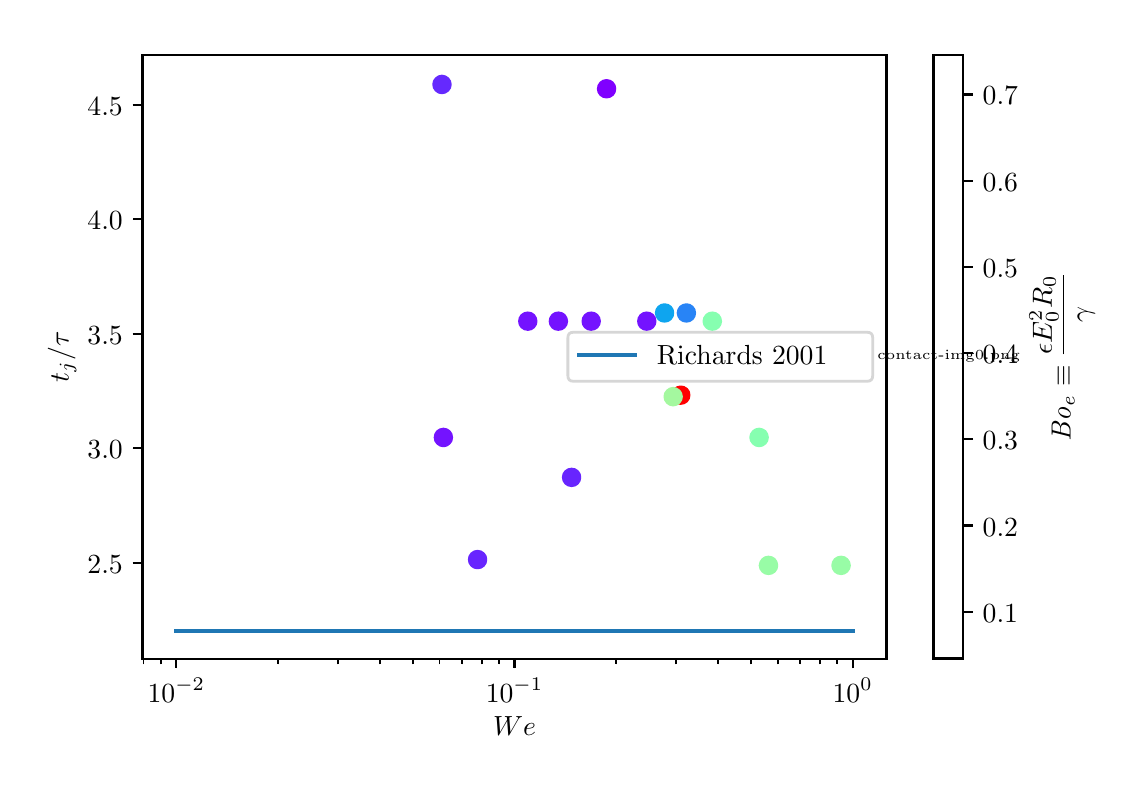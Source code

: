 \begingroup%
\makeatletter%
\begin{pgfpicture}%
\pgfpathrectangle{\pgfpointorigin}{\pgfqpoint{5.437in}{3.677in}}%
\pgfusepath{use as bounding box, clip}%
\begin{pgfscope}%
\pgfsetbuttcap%
\pgfsetmiterjoin%
\definecolor{currentfill}{rgb}{1.0,1.0,1.0}%
\pgfsetfillcolor{currentfill}%
\pgfsetlinewidth{0.0pt}%
\definecolor{currentstroke}{rgb}{1.0,1.0,1.0}%
\pgfsetstrokecolor{currentstroke}%
\pgfsetdash{}{0pt}%
\pgfpathmoveto{\pgfqpoint{0.0in}{0.0in}}%
\pgfpathlineto{\pgfqpoint{5.437in}{0.0in}}%
\pgfpathlineto{\pgfqpoint{5.437in}{3.677in}}%
\pgfpathlineto{\pgfqpoint{0.0in}{3.677in}}%
\pgfpathclose%
\pgfusepath{fill}%
\end{pgfscope}%
\begin{pgfscope}%
\pgfsetbuttcap%
\pgfsetmiterjoin%
\definecolor{currentfill}{rgb}{1.0,1.0,1.0}%
\pgfsetfillcolor{currentfill}%
\pgfsetlinewidth{0.0pt}%
\definecolor{currentstroke}{rgb}{0.0,0.0,0.0}%
\pgfsetstrokecolor{currentstroke}%
\pgfsetstrokeopacity{0.0}%
\pgfsetdash{}{0pt}%
\pgfpathmoveto{\pgfqpoint{0.574in}{0.522in}}%
\pgfpathlineto{\pgfqpoint{4.294in}{0.522in}}%
\pgfpathlineto{\pgfqpoint{4.294in}{3.542in}}%
\pgfpathlineto{\pgfqpoint{0.574in}{3.542in}}%
\pgfpathclose%
\pgfusepath{fill}%
\end{pgfscope}%
\begin{pgfscope}%
\pgfpathrectangle{\pgfqpoint{0.574in}{0.522in}}{\pgfqpoint{3.72in}{3.02in}} %
\pgfusepath{clip}%
\pgfsetbuttcap%
\pgfsetroundjoin%
\definecolor{currentfill}{rgb}{1.0,0.0,0.0}%
\pgfsetfillcolor{currentfill}%
\pgfsetlinewidth{1.004pt}%
\definecolor{currentstroke}{rgb}{1.0,0.0,0.0}%
\pgfsetstrokecolor{currentstroke}%
\pgfsetdash{}{0pt}%
\pgfpathmoveto{\pgfqpoint{3.265in}{1.798in}}%
\pgfpathcurveto{\pgfqpoint{3.276in}{1.798in}}{\pgfqpoint{3.287in}{1.802in}}{\pgfqpoint{3.295in}{1.81in}}%
\pgfpathcurveto{\pgfqpoint{3.303in}{1.818in}}{\pgfqpoint{3.307in}{1.829in}}{\pgfqpoint{3.307in}{1.84in}}%
\pgfpathcurveto{\pgfqpoint{3.307in}{1.851in}}{\pgfqpoint{3.303in}{1.861in}}{\pgfqpoint{3.295in}{1.869in}}%
\pgfpathcurveto{\pgfqpoint{3.287in}{1.877in}}{\pgfqpoint{3.276in}{1.881in}}{\pgfqpoint{3.265in}{1.881in}}%
\pgfpathcurveto{\pgfqpoint{3.254in}{1.881in}}{\pgfqpoint{3.244in}{1.877in}}{\pgfqpoint{3.236in}{1.869in}}%
\pgfpathcurveto{\pgfqpoint{3.228in}{1.861in}}{\pgfqpoint{3.224in}{1.851in}}{\pgfqpoint{3.224in}{1.84in}}%
\pgfpathcurveto{\pgfqpoint{3.224in}{1.829in}}{\pgfqpoint{3.228in}{1.818in}}{\pgfqpoint{3.236in}{1.81in}}%
\pgfpathcurveto{\pgfqpoint{3.244in}{1.802in}}{\pgfqpoint{3.254in}{1.798in}}{\pgfqpoint{3.265in}{1.798in}}%
\pgfpathclose%
\pgfusepath{stroke,fill}%
\end{pgfscope}%
\begin{pgfscope}%
\pgfpathrectangle{\pgfqpoint{0.574in}{0.522in}}{\pgfqpoint{3.72in}{3.02in}} %
\pgfusepath{clip}%
\pgfsetbuttcap%
\pgfsetroundjoin%
\definecolor{currentfill}{rgb}{0.155,0.516,0.963}%
\pgfsetfillcolor{currentfill}%
\pgfsetlinewidth{1.004pt}%
\definecolor{currentstroke}{rgb}{0.155,0.516,0.963}%
\pgfsetstrokecolor{currentstroke}%
\pgfsetdash{}{0pt}%
\pgfpathmoveto{\pgfqpoint{3.294in}{2.209in}}%
\pgfpathcurveto{\pgfqpoint{3.305in}{2.209in}}{\pgfqpoint{3.315in}{2.213in}}{\pgfqpoint{3.323in}{2.221in}}%
\pgfpathcurveto{\pgfqpoint{3.331in}{2.229in}}{\pgfqpoint{3.335in}{2.239in}}{\pgfqpoint{3.335in}{2.251in}}%
\pgfpathcurveto{\pgfqpoint{3.335in}{2.262in}}{\pgfqpoint{3.331in}{2.272in}}{\pgfqpoint{3.323in}{2.28in}}%
\pgfpathcurveto{\pgfqpoint{3.315in}{2.288in}}{\pgfqpoint{3.305in}{2.292in}}{\pgfqpoint{3.294in}{2.292in}}%
\pgfpathcurveto{\pgfqpoint{3.283in}{2.292in}}{\pgfqpoint{3.272in}{2.288in}}{\pgfqpoint{3.264in}{2.28in}}%
\pgfpathcurveto{\pgfqpoint{3.257in}{2.272in}}{\pgfqpoint{3.252in}{2.262in}}{\pgfqpoint{3.252in}{2.251in}}%
\pgfpathcurveto{\pgfqpoint{3.252in}{2.239in}}{\pgfqpoint{3.257in}{2.229in}}{\pgfqpoint{3.264in}{2.221in}}%
\pgfpathcurveto{\pgfqpoint{3.272in}{2.213in}}{\pgfqpoint{3.283in}{2.209in}}{\pgfqpoint{3.294in}{2.209in}}%
\pgfpathclose%
\pgfusepath{stroke,fill}%
\end{pgfscope}%
\begin{pgfscope}%
\pgfpathrectangle{\pgfqpoint{0.574in}{0.522in}}{\pgfqpoint{3.72in}{3.02in}} %
\pgfusepath{clip}%
\pgfsetbuttcap%
\pgfsetroundjoin%
\definecolor{currentfill}{rgb}{0.5,0.0,1.0}%
\pgfsetfillcolor{currentfill}%
\pgfsetlinewidth{1.004pt}%
\definecolor{currentstroke}{rgb}{0.5,0.0,1.0}%
\pgfsetstrokecolor{currentstroke}%
\pgfsetdash{}{0pt}%
\pgfpathmoveto{\pgfqpoint{2.894in}{3.33in}}%
\pgfpathcurveto{\pgfqpoint{2.905in}{3.33in}}{\pgfqpoint{2.916in}{3.334in}}{\pgfqpoint{2.924in}{3.342in}}%
\pgfpathcurveto{\pgfqpoint{2.932in}{3.35in}}{\pgfqpoint{2.936in}{3.36in}}{\pgfqpoint{2.936in}{3.371in}}%
\pgfpathcurveto{\pgfqpoint{2.936in}{3.383in}}{\pgfqpoint{2.932in}{3.393in}}{\pgfqpoint{2.924in}{3.401in}}%
\pgfpathcurveto{\pgfqpoint{2.916in}{3.409in}}{\pgfqpoint{2.905in}{3.413in}}{\pgfqpoint{2.894in}{3.413in}}%
\pgfpathcurveto{\pgfqpoint{2.883in}{3.413in}}{\pgfqpoint{2.873in}{3.409in}}{\pgfqpoint{2.865in}{3.401in}}%
\pgfpathcurveto{\pgfqpoint{2.857in}{3.393in}}{\pgfqpoint{2.853in}{3.383in}}{\pgfqpoint{2.853in}{3.371in}}%
\pgfpathcurveto{\pgfqpoint{2.853in}{3.36in}}{\pgfqpoint{2.857in}{3.35in}}{\pgfqpoint{2.865in}{3.342in}}%
\pgfpathcurveto{\pgfqpoint{2.873in}{3.334in}}{\pgfqpoint{2.883in}{3.33in}}{\pgfqpoint{2.894in}{3.33in}}%
\pgfpathclose%
\pgfusepath{stroke,fill}%
\end{pgfscope}%
\begin{pgfscope}%
\pgfpathrectangle{\pgfqpoint{0.574in}{0.522in}}{\pgfqpoint{3.72in}{3.02in}} %
\pgfusepath{clip}%
\pgfsetbuttcap%
\pgfsetroundjoin%
\definecolor{currentfill}{rgb}{0.398,0.159,0.997}%
\pgfsetfillcolor{currentfill}%
\pgfsetlinewidth{1.004pt}%
\definecolor{currentstroke}{rgb}{0.398,0.159,0.997}%
\pgfsetstrokecolor{currentstroke}%
\pgfsetdash{}{0pt}%
\pgfpathmoveto{\pgfqpoint{2.071in}{3.351in}}%
\pgfpathcurveto{\pgfqpoint{2.082in}{3.351in}}{\pgfqpoint{2.093in}{3.356in}}{\pgfqpoint{2.101in}{3.364in}}%
\pgfpathcurveto{\pgfqpoint{2.109in}{3.371in}}{\pgfqpoint{2.113in}{3.382in}}{\pgfqpoint{2.113in}{3.393in}}%
\pgfpathcurveto{\pgfqpoint{2.113in}{3.404in}}{\pgfqpoint{2.109in}{3.415in}}{\pgfqpoint{2.101in}{3.422in}}%
\pgfpathcurveto{\pgfqpoint{2.093in}{3.43in}}{\pgfqpoint{2.082in}{3.435in}}{\pgfqpoint{2.071in}{3.435in}}%
\pgfpathcurveto{\pgfqpoint{2.06in}{3.435in}}{\pgfqpoint{2.05in}{3.43in}}{\pgfqpoint{2.042in}{3.422in}}%
\pgfpathcurveto{\pgfqpoint{2.034in}{3.415in}}{\pgfqpoint{2.03in}{3.404in}}{\pgfqpoint{2.03in}{3.393in}}%
\pgfpathcurveto{\pgfqpoint{2.03in}{3.382in}}{\pgfqpoint{2.034in}{3.371in}}{\pgfqpoint{2.042in}{3.364in}}%
\pgfpathcurveto{\pgfqpoint{2.05in}{3.356in}}{\pgfqpoint{2.06in}{3.351in}}{\pgfqpoint{2.071in}{3.351in}}%
\pgfpathclose%
\pgfusepath{stroke,fill}%
\end{pgfscope}%
\begin{pgfscope}%
\pgfpathrectangle{\pgfqpoint{0.574in}{0.522in}}{\pgfqpoint{3.72in}{3.02in}} %
\pgfusepath{clip}%
\pgfsetbuttcap%
\pgfsetroundjoin%
\definecolor{currentfill}{rgb}{0.598,0.988,0.651}%
\pgfsetfillcolor{currentfill}%
\pgfsetlinewidth{1.004pt}%
\definecolor{currentstroke}{rgb}{0.598,0.988,0.651}%
\pgfsetstrokecolor{currentstroke}%
\pgfsetdash{}{0pt}%
\pgfpathmoveto{\pgfqpoint{4.067in}{0.947in}}%
\pgfpathcurveto{\pgfqpoint{4.078in}{0.947in}}{\pgfqpoint{4.089in}{0.951in}}{\pgfqpoint{4.096in}{0.959in}}%
\pgfpathcurveto{\pgfqpoint{4.104in}{0.967in}}{\pgfqpoint{4.109in}{0.977in}}{\pgfqpoint{4.109in}{0.988in}}%
\pgfpathcurveto{\pgfqpoint{4.109in}{0.999in}}{\pgfqpoint{4.104in}{1.01in}}{\pgfqpoint{4.096in}{1.018in}}%
\pgfpathcurveto{\pgfqpoint{4.089in}{1.026in}}{\pgfqpoint{4.078in}{1.03in}}{\pgfqpoint{4.067in}{1.03in}}%
\pgfpathcurveto{\pgfqpoint{4.056in}{1.03in}}{\pgfqpoint{4.045in}{1.026in}}{\pgfqpoint{4.037in}{1.018in}}%
\pgfpathcurveto{\pgfqpoint{4.03in}{1.01in}}{\pgfqpoint{4.025in}{0.999in}}{\pgfqpoint{4.025in}{0.988in}}%
\pgfpathcurveto{\pgfqpoint{4.025in}{0.977in}}{\pgfqpoint{4.03in}{0.967in}}{\pgfqpoint{4.037in}{0.959in}}%
\pgfpathcurveto{\pgfqpoint{4.045in}{0.951in}}{\pgfqpoint{4.056in}{0.947in}}{\pgfqpoint{4.067in}{0.947in}}%
\pgfpathclose%
\pgfusepath{stroke,fill}%
\end{pgfscope}%
\begin{pgfscope}%
\pgfpathrectangle{\pgfqpoint{0.574in}{0.522in}}{\pgfqpoint{3.72in}{3.02in}} %
\pgfusepath{clip}%
\pgfsetbuttcap%
\pgfsetroundjoin%
\definecolor{currentfill}{rgb}{0.598,0.988,0.651}%
\pgfsetfillcolor{currentfill}%
\pgfsetlinewidth{1.004pt}%
\definecolor{currentstroke}{rgb}{0.598,0.988,0.651}%
\pgfsetstrokecolor{currentstroke}%
\pgfsetdash{}{0pt}%
\pgfpathmoveto{\pgfqpoint{3.704in}{0.947in}}%
\pgfpathcurveto{\pgfqpoint{3.715in}{0.947in}}{\pgfqpoint{3.726in}{0.951in}}{\pgfqpoint{3.734in}{0.959in}}%
\pgfpathcurveto{\pgfqpoint{3.741in}{0.967in}}{\pgfqpoint{3.746in}{0.977in}}{\pgfqpoint{3.746in}{0.988in}}%
\pgfpathcurveto{\pgfqpoint{3.746in}{0.999in}}{\pgfqpoint{3.741in}{1.01in}}{\pgfqpoint{3.734in}{1.018in}}%
\pgfpathcurveto{\pgfqpoint{3.726in}{1.026in}}{\pgfqpoint{3.715in}{1.03in}}{\pgfqpoint{3.704in}{1.03in}}%
\pgfpathcurveto{\pgfqpoint{3.693in}{1.03in}}{\pgfqpoint{3.682in}{1.026in}}{\pgfqpoint{3.675in}{1.018in}}%
\pgfpathcurveto{\pgfqpoint{3.667in}{1.01in}}{\pgfqpoint{3.662in}{0.999in}}{\pgfqpoint{3.662in}{0.988in}}%
\pgfpathcurveto{\pgfqpoint{3.662in}{0.977in}}{\pgfqpoint{3.667in}{0.967in}}{\pgfqpoint{3.675in}{0.959in}}%
\pgfpathcurveto{\pgfqpoint{3.682in}{0.951in}}{\pgfqpoint{3.693in}{0.947in}}{\pgfqpoint{3.704in}{0.947in}}%
\pgfpathclose%
\pgfusepath{stroke,fill}%
\end{pgfscope}%
\begin{pgfscope}%
\pgfpathrectangle{\pgfqpoint{0.574in}{0.522in}}{\pgfqpoint{3.72in}{3.02in}} %
\pgfusepath{clip}%
\pgfsetbuttcap%
\pgfsetroundjoin%
\definecolor{currentfill}{rgb}{0.527,0.999,0.692}%
\pgfsetfillcolor{currentfill}%
\pgfsetlinewidth{1.004pt}%
\definecolor{currentstroke}{rgb}{0.527,0.999,0.692}%
\pgfsetstrokecolor{currentstroke}%
\pgfsetdash{}{0pt}%
\pgfpathmoveto{\pgfqpoint{3.657in}{1.586in}}%
\pgfpathcurveto{\pgfqpoint{3.668in}{1.586in}}{\pgfqpoint{3.679in}{1.591in}}{\pgfqpoint{3.687in}{1.599in}}%
\pgfpathcurveto{\pgfqpoint{3.694in}{1.606in}}{\pgfqpoint{3.699in}{1.617in}}{\pgfqpoint{3.699in}{1.628in}}%
\pgfpathcurveto{\pgfqpoint{3.699in}{1.639in}}{\pgfqpoint{3.694in}{1.65in}}{\pgfqpoint{3.687in}{1.658in}}%
\pgfpathcurveto{\pgfqpoint{3.679in}{1.665in}}{\pgfqpoint{3.668in}{1.67in}}{\pgfqpoint{3.657in}{1.67in}}%
\pgfpathcurveto{\pgfqpoint{3.646in}{1.67in}}{\pgfqpoint{3.635in}{1.665in}}{\pgfqpoint{3.628in}{1.658in}}%
\pgfpathcurveto{\pgfqpoint{3.62in}{1.65in}}{\pgfqpoint{3.615in}{1.639in}}{\pgfqpoint{3.615in}{1.628in}}%
\pgfpathcurveto{\pgfqpoint{3.615in}{1.617in}}{\pgfqpoint{3.62in}{1.606in}}{\pgfqpoint{3.628in}{1.599in}}%
\pgfpathcurveto{\pgfqpoint{3.635in}{1.591in}}{\pgfqpoint{3.646in}{1.586in}}{\pgfqpoint{3.657in}{1.586in}}%
\pgfpathclose%
\pgfusepath{stroke,fill}%
\end{pgfscope}%
\begin{pgfscope}%
\pgfpathrectangle{\pgfqpoint{0.574in}{0.522in}}{\pgfqpoint{3.72in}{3.02in}} %
\pgfusepath{clip}%
\pgfsetbuttcap%
\pgfsetroundjoin%
\definecolor{currentfill}{rgb}{0.527,0.999,0.692}%
\pgfsetfillcolor{currentfill}%
\pgfsetlinewidth{1.004pt}%
\definecolor{currentstroke}{rgb}{0.527,0.999,0.692}%
\pgfsetstrokecolor{currentstroke}%
\pgfsetdash{}{0pt}%
\pgfpathmoveto{\pgfqpoint{3.423in}{2.168in}}%
\pgfpathcurveto{\pgfqpoint{3.434in}{2.168in}}{\pgfqpoint{3.445in}{2.172in}}{\pgfqpoint{3.453in}{2.18in}}%
\pgfpathcurveto{\pgfqpoint{3.46in}{2.188in}}{\pgfqpoint{3.465in}{2.198in}}{\pgfqpoint{3.465in}{2.209in}}%
\pgfpathcurveto{\pgfqpoint{3.465in}{2.22in}}{\pgfqpoint{3.46in}{2.231in}}{\pgfqpoint{3.453in}{2.239in}}%
\pgfpathcurveto{\pgfqpoint{3.445in}{2.247in}}{\pgfqpoint{3.434in}{2.251in}}{\pgfqpoint{3.423in}{2.251in}}%
\pgfpathcurveto{\pgfqpoint{3.412in}{2.251in}}{\pgfqpoint{3.402in}{2.247in}}{\pgfqpoint{3.394in}{2.239in}}%
\pgfpathcurveto{\pgfqpoint{3.386in}{2.231in}}{\pgfqpoint{3.381in}{2.22in}}{\pgfqpoint{3.381in}{2.209in}}%
\pgfpathcurveto{\pgfqpoint{3.381in}{2.198in}}{\pgfqpoint{3.386in}{2.188in}}{\pgfqpoint{3.394in}{2.18in}}%
\pgfpathcurveto{\pgfqpoint{3.402in}{2.172in}}{\pgfqpoint{3.412in}{2.168in}}{\pgfqpoint{3.423in}{2.168in}}%
\pgfpathclose%
\pgfusepath{stroke,fill}%
\end{pgfscope}%
\begin{pgfscope}%
\pgfpathrectangle{\pgfqpoint{0.574in}{0.522in}}{\pgfqpoint{3.72in}{3.02in}} %
\pgfusepath{clip}%
\pgfsetbuttcap%
\pgfsetroundjoin%
\definecolor{currentfill}{rgb}{0.645,0.974,0.622}%
\pgfsetfillcolor{currentfill}%
\pgfsetlinewidth{1.004pt}%
\definecolor{currentstroke}{rgb}{0.645,0.974,0.622}%
\pgfsetstrokecolor{currentstroke}%
\pgfsetdash{}{0pt}%
\pgfpathmoveto{\pgfqpoint{3.227in}{1.79in}}%
\pgfpathcurveto{\pgfqpoint{3.238in}{1.79in}}{\pgfqpoint{3.249in}{1.795in}}{\pgfqpoint{3.257in}{1.803in}}%
\pgfpathcurveto{\pgfqpoint{3.264in}{1.81in}}{\pgfqpoint{3.269in}{1.821in}}{\pgfqpoint{3.269in}{1.832in}}%
\pgfpathcurveto{\pgfqpoint{3.269in}{1.843in}}{\pgfqpoint{3.264in}{1.854in}}{\pgfqpoint{3.257in}{1.861in}}%
\pgfpathcurveto{\pgfqpoint{3.249in}{1.869in}}{\pgfqpoint{3.238in}{1.874in}}{\pgfqpoint{3.227in}{1.874in}}%
\pgfpathcurveto{\pgfqpoint{3.216in}{1.874in}}{\pgfqpoint{3.206in}{1.869in}}{\pgfqpoint{3.198in}{1.861in}}%
\pgfpathcurveto{\pgfqpoint{3.19in}{1.854in}}{\pgfqpoint{3.186in}{1.843in}}{\pgfqpoint{3.186in}{1.832in}}%
\pgfpathcurveto{\pgfqpoint{3.186in}{1.821in}}{\pgfqpoint{3.19in}{1.81in}}{\pgfqpoint{3.198in}{1.803in}}%
\pgfpathcurveto{\pgfqpoint{3.206in}{1.795in}}{\pgfqpoint{3.216in}{1.79in}}{\pgfqpoint{3.227in}{1.79in}}%
\pgfpathclose%
\pgfusepath{stroke,fill}%
\end{pgfscope}%
\begin{pgfscope}%
\pgfpathrectangle{\pgfqpoint{0.574in}{0.522in}}{\pgfqpoint{3.72in}{3.02in}} %
\pgfusepath{clip}%
\pgfsetbuttcap%
\pgfsetroundjoin%
\definecolor{currentfill}{rgb}{0.053,0.646,0.939}%
\pgfsetfillcolor{currentfill}%
\pgfsetlinewidth{1.004pt}%
\definecolor{currentstroke}{rgb}{0.053,0.646,0.939}%
\pgfsetstrokecolor{currentstroke}%
\pgfsetdash{}{0pt}%
\pgfpathmoveto{\pgfqpoint{3.184in}{2.209in}}%
\pgfpathcurveto{\pgfqpoint{3.196in}{2.209in}}{\pgfqpoint{3.206in}{2.213in}}{\pgfqpoint{3.214in}{2.221in}}%
\pgfpathcurveto{\pgfqpoint{3.222in}{2.229in}}{\pgfqpoint{3.226in}{2.239in}}{\pgfqpoint{3.226in}{2.251in}}%
\pgfpathcurveto{\pgfqpoint{3.226in}{2.262in}}{\pgfqpoint{3.222in}{2.272in}}{\pgfqpoint{3.214in}{2.28in}}%
\pgfpathcurveto{\pgfqpoint{3.206in}{2.288in}}{\pgfqpoint{3.196in}{2.292in}}{\pgfqpoint{3.184in}{2.292in}}%
\pgfpathcurveto{\pgfqpoint{3.173in}{2.292in}}{\pgfqpoint{3.163in}{2.288in}}{\pgfqpoint{3.155in}{2.28in}}%
\pgfpathcurveto{\pgfqpoint{3.147in}{2.272in}}{\pgfqpoint{3.143in}{2.262in}}{\pgfqpoint{3.143in}{2.251in}}%
\pgfpathcurveto{\pgfqpoint{3.143in}{2.239in}}{\pgfqpoint{3.147in}{2.229in}}{\pgfqpoint{3.155in}{2.221in}}%
\pgfpathcurveto{\pgfqpoint{3.163in}{2.213in}}{\pgfqpoint{3.173in}{2.209in}}{\pgfqpoint{3.184in}{2.209in}}%
\pgfpathclose%
\pgfusepath{stroke,fill}%
\end{pgfscope}%
\begin{pgfscope}%
\pgfpathrectangle{\pgfqpoint{0.574in}{0.522in}}{\pgfqpoint{3.72in}{3.02in}} %
\pgfusepath{clip}%
\pgfsetbuttcap%
\pgfsetroundjoin%
\definecolor{currentfill}{rgb}{0.406,0.147,0.997}%
\pgfsetfillcolor{currentfill}%
\pgfsetlinewidth{1.004pt}%
\definecolor{currentstroke}{rgb}{0.406,0.147,0.997}%
\pgfsetstrokecolor{currentstroke}%
\pgfsetdash{}{0pt}%
\pgfpathmoveto{\pgfqpoint{2.72in}{1.387in}}%
\pgfpathcurveto{\pgfqpoint{2.731in}{1.387in}}{\pgfqpoint{2.741in}{1.391in}}{\pgfqpoint{2.749in}{1.399in}}%
\pgfpathcurveto{\pgfqpoint{2.757in}{1.407in}}{\pgfqpoint{2.761in}{1.418in}}{\pgfqpoint{2.761in}{1.429in}}%
\pgfpathcurveto{\pgfqpoint{2.761in}{1.44in}}{\pgfqpoint{2.757in}{1.45in}}{\pgfqpoint{2.749in}{1.458in}}%
\pgfpathcurveto{\pgfqpoint{2.741in}{1.466in}}{\pgfqpoint{2.731in}{1.47in}}{\pgfqpoint{2.72in}{1.47in}}%
\pgfpathcurveto{\pgfqpoint{2.709in}{1.47in}}{\pgfqpoint{2.698in}{1.466in}}{\pgfqpoint{2.69in}{1.458in}}%
\pgfpathcurveto{\pgfqpoint{2.682in}{1.45in}}{\pgfqpoint{2.678in}{1.44in}}{\pgfqpoint{2.678in}{1.429in}}%
\pgfpathcurveto{\pgfqpoint{2.678in}{1.418in}}{\pgfqpoint{2.682in}{1.407in}}{\pgfqpoint{2.69in}{1.399in}}%
\pgfpathcurveto{\pgfqpoint{2.698in}{1.391in}}{\pgfqpoint{2.709in}{1.387in}}{\pgfqpoint{2.72in}{1.387in}}%
\pgfpathclose%
\pgfusepath{stroke,fill}%
\end{pgfscope}%
\begin{pgfscope}%
\pgfpathrectangle{\pgfqpoint{0.574in}{0.522in}}{\pgfqpoint{3.72in}{3.02in}} %
\pgfusepath{clip}%
\pgfsetbuttcap%
\pgfsetroundjoin%
\definecolor{currentfill}{rgb}{0.406,0.147,0.997}%
\pgfsetfillcolor{currentfill}%
\pgfsetlinewidth{1.004pt}%
\definecolor{currentstroke}{rgb}{0.406,0.147,0.997}%
\pgfsetstrokecolor{currentstroke}%
\pgfsetdash{}{0pt}%
\pgfpathmoveto{\pgfqpoint{2.249in}{0.976in}}%
\pgfpathcurveto{\pgfqpoint{2.261in}{0.976in}}{\pgfqpoint{2.271in}{0.98in}}{\pgfqpoint{2.279in}{0.988in}}%
\pgfpathcurveto{\pgfqpoint{2.287in}{0.996in}}{\pgfqpoint{2.291in}{1.007in}}{\pgfqpoint{2.291in}{1.018in}}%
\pgfpathcurveto{\pgfqpoint{2.291in}{1.029in}}{\pgfqpoint{2.287in}{1.039in}}{\pgfqpoint{2.279in}{1.047in}}%
\pgfpathcurveto{\pgfqpoint{2.271in}{1.055in}}{\pgfqpoint{2.261in}{1.059in}}{\pgfqpoint{2.249in}{1.059in}}%
\pgfpathcurveto{\pgfqpoint{2.238in}{1.059in}}{\pgfqpoint{2.228in}{1.055in}}{\pgfqpoint{2.22in}{1.047in}}%
\pgfpathcurveto{\pgfqpoint{2.212in}{1.039in}}{\pgfqpoint{2.208in}{1.029in}}{\pgfqpoint{2.208in}{1.018in}}%
\pgfpathcurveto{\pgfqpoint{2.208in}{1.007in}}{\pgfqpoint{2.212in}{0.996in}}{\pgfqpoint{2.22in}{0.988in}}%
\pgfpathcurveto{\pgfqpoint{2.228in}{0.98in}}{\pgfqpoint{2.238in}{0.976in}}{\pgfqpoint{2.249in}{0.976in}}%
\pgfpathclose%
\pgfusepath{stroke,fill}%
\end{pgfscope}%
\begin{pgfscope}%
\pgfpathrectangle{\pgfqpoint{0.574in}{0.522in}}{\pgfqpoint{3.72in}{3.02in}} %
\pgfusepath{clip}%
\pgfsetbuttcap%
\pgfsetroundjoin%
\definecolor{currentfill}{rgb}{0.453,0.074,0.999}%
\pgfsetfillcolor{currentfill}%
\pgfsetlinewidth{1.004pt}%
\definecolor{currentstroke}{rgb}{0.453,0.074,0.999}%
\pgfsetstrokecolor{currentstroke}%
\pgfsetdash{}{0pt}%
\pgfpathmoveto{\pgfqpoint{3.095in}{2.168in}}%
\pgfpathcurveto{\pgfqpoint{3.106in}{2.168in}}{\pgfqpoint{3.117in}{2.172in}}{\pgfqpoint{3.125in}{2.18in}}%
\pgfpathcurveto{\pgfqpoint{3.133in}{2.188in}}{\pgfqpoint{3.137in}{2.198in}}{\pgfqpoint{3.137in}{2.209in}}%
\pgfpathcurveto{\pgfqpoint{3.137in}{2.22in}}{\pgfqpoint{3.133in}{2.231in}}{\pgfqpoint{3.125in}{2.239in}}%
\pgfpathcurveto{\pgfqpoint{3.117in}{2.247in}}{\pgfqpoint{3.106in}{2.251in}}{\pgfqpoint{3.095in}{2.251in}}%
\pgfpathcurveto{\pgfqpoint{3.084in}{2.251in}}{\pgfqpoint{3.074in}{2.247in}}{\pgfqpoint{3.066in}{2.239in}}%
\pgfpathcurveto{\pgfqpoint{3.058in}{2.231in}}{\pgfqpoint{3.054in}{2.22in}}{\pgfqpoint{3.054in}{2.209in}}%
\pgfpathcurveto{\pgfqpoint{3.054in}{2.198in}}{\pgfqpoint{3.058in}{2.188in}}{\pgfqpoint{3.066in}{2.18in}}%
\pgfpathcurveto{\pgfqpoint{3.074in}{2.172in}}{\pgfqpoint{3.084in}{2.168in}}{\pgfqpoint{3.095in}{2.168in}}%
\pgfpathclose%
\pgfusepath{stroke,fill}%
\end{pgfscope}%
\begin{pgfscope}%
\pgfpathrectangle{\pgfqpoint{0.574in}{0.522in}}{\pgfqpoint{3.72in}{3.02in}} %
\pgfusepath{clip}%
\pgfsetbuttcap%
\pgfsetroundjoin%
\definecolor{currentfill}{rgb}{0.453,0.074,0.999}%
\pgfsetfillcolor{currentfill}%
\pgfsetlinewidth{1.004pt}%
\definecolor{currentstroke}{rgb}{0.453,0.074,0.999}%
\pgfsetstrokecolor{currentstroke}%
\pgfsetdash{}{0pt}%
\pgfpathmoveto{\pgfqpoint{2.817in}{2.168in}}%
\pgfpathcurveto{\pgfqpoint{2.828in}{2.168in}}{\pgfqpoint{2.839in}{2.172in}}{\pgfqpoint{2.847in}{2.18in}}%
\pgfpathcurveto{\pgfqpoint{2.855in}{2.188in}}{\pgfqpoint{2.859in}{2.198in}}{\pgfqpoint{2.859in}{2.209in}}%
\pgfpathcurveto{\pgfqpoint{2.859in}{2.22in}}{\pgfqpoint{2.855in}{2.231in}}{\pgfqpoint{2.847in}{2.239in}}%
\pgfpathcurveto{\pgfqpoint{2.839in}{2.247in}}{\pgfqpoint{2.828in}{2.251in}}{\pgfqpoint{2.817in}{2.251in}}%
\pgfpathcurveto{\pgfqpoint{2.806in}{2.251in}}{\pgfqpoint{2.796in}{2.247in}}{\pgfqpoint{2.788in}{2.239in}}%
\pgfpathcurveto{\pgfqpoint{2.78in}{2.231in}}{\pgfqpoint{2.776in}{2.22in}}{\pgfqpoint{2.776in}{2.209in}}%
\pgfpathcurveto{\pgfqpoint{2.776in}{2.198in}}{\pgfqpoint{2.78in}{2.188in}}{\pgfqpoint{2.788in}{2.18in}}%
\pgfpathcurveto{\pgfqpoint{2.796in}{2.172in}}{\pgfqpoint{2.806in}{2.168in}}{\pgfqpoint{2.817in}{2.168in}}%
\pgfpathclose%
\pgfusepath{stroke,fill}%
\end{pgfscope}%
\begin{pgfscope}%
\pgfpathrectangle{\pgfqpoint{0.574in}{0.522in}}{\pgfqpoint{3.72in}{3.02in}} %
\pgfusepath{clip}%
\pgfsetbuttcap%
\pgfsetroundjoin%
\definecolor{currentfill}{rgb}{0.453,0.074,0.999}%
\pgfsetfillcolor{currentfill}%
\pgfsetlinewidth{1.004pt}%
\definecolor{currentstroke}{rgb}{0.453,0.074,0.999}%
\pgfsetstrokecolor{currentstroke}%
\pgfsetdash{}{0pt}%
\pgfpathmoveto{\pgfqpoint{2.653in}{2.168in}}%
\pgfpathcurveto{\pgfqpoint{2.665in}{2.168in}}{\pgfqpoint{2.675in}{2.172in}}{\pgfqpoint{2.683in}{2.18in}}%
\pgfpathcurveto{\pgfqpoint{2.691in}{2.188in}}{\pgfqpoint{2.695in}{2.198in}}{\pgfqpoint{2.695in}{2.209in}}%
\pgfpathcurveto{\pgfqpoint{2.695in}{2.22in}}{\pgfqpoint{2.691in}{2.231in}}{\pgfqpoint{2.683in}{2.239in}}%
\pgfpathcurveto{\pgfqpoint{2.675in}{2.247in}}{\pgfqpoint{2.665in}{2.251in}}{\pgfqpoint{2.653in}{2.251in}}%
\pgfpathcurveto{\pgfqpoint{2.642in}{2.251in}}{\pgfqpoint{2.632in}{2.247in}}{\pgfqpoint{2.624in}{2.239in}}%
\pgfpathcurveto{\pgfqpoint{2.616in}{2.231in}}{\pgfqpoint{2.612in}{2.22in}}{\pgfqpoint{2.612in}{2.209in}}%
\pgfpathcurveto{\pgfqpoint{2.612in}{2.198in}}{\pgfqpoint{2.616in}{2.188in}}{\pgfqpoint{2.624in}{2.18in}}%
\pgfpathcurveto{\pgfqpoint{2.632in}{2.172in}}{\pgfqpoint{2.642in}{2.168in}}{\pgfqpoint{2.653in}{2.168in}}%
\pgfpathclose%
\pgfusepath{stroke,fill}%
\end{pgfscope}%
\begin{pgfscope}%
\pgfpathrectangle{\pgfqpoint{0.574in}{0.522in}}{\pgfqpoint{3.72in}{3.02in}} %
\pgfusepath{clip}%
\pgfsetbuttcap%
\pgfsetroundjoin%
\definecolor{currentfill}{rgb}{0.453,0.074,0.999}%
\pgfsetfillcolor{currentfill}%
\pgfsetlinewidth{1.004pt}%
\definecolor{currentstroke}{rgb}{0.453,0.074,0.999}%
\pgfsetstrokecolor{currentstroke}%
\pgfsetdash{}{0pt}%
\pgfpathmoveto{\pgfqpoint{2.501in}{2.168in}}%
\pgfpathcurveto{\pgfqpoint{2.512in}{2.168in}}{\pgfqpoint{2.522in}{2.172in}}{\pgfqpoint{2.53in}{2.18in}}%
\pgfpathcurveto{\pgfqpoint{2.538in}{2.188in}}{\pgfqpoint{2.542in}{2.198in}}{\pgfqpoint{2.542in}{2.209in}}%
\pgfpathcurveto{\pgfqpoint{2.542in}{2.22in}}{\pgfqpoint{2.538in}{2.231in}}{\pgfqpoint{2.53in}{2.239in}}%
\pgfpathcurveto{\pgfqpoint{2.522in}{2.247in}}{\pgfqpoint{2.512in}{2.251in}}{\pgfqpoint{2.501in}{2.251in}}%
\pgfpathcurveto{\pgfqpoint{2.49in}{2.251in}}{\pgfqpoint{2.479in}{2.247in}}{\pgfqpoint{2.471in}{2.239in}}%
\pgfpathcurveto{\pgfqpoint{2.463in}{2.231in}}{\pgfqpoint{2.459in}{2.22in}}{\pgfqpoint{2.459in}{2.209in}}%
\pgfpathcurveto{\pgfqpoint{2.459in}{2.198in}}{\pgfqpoint{2.463in}{2.188in}}{\pgfqpoint{2.471in}{2.18in}}%
\pgfpathcurveto{\pgfqpoint{2.479in}{2.172in}}{\pgfqpoint{2.49in}{2.168in}}{\pgfqpoint{2.501in}{2.168in}}%
\pgfpathclose%
\pgfusepath{stroke,fill}%
\end{pgfscope}%
\begin{pgfscope}%
\pgfpathrectangle{\pgfqpoint{0.574in}{0.522in}}{\pgfqpoint{3.72in}{3.02in}} %
\pgfusepath{clip}%
\pgfsetbuttcap%
\pgfsetroundjoin%
\definecolor{currentfill}{rgb}{0.453,0.074,0.999}%
\pgfsetfillcolor{currentfill}%
\pgfsetlinewidth{1.004pt}%
\definecolor{currentstroke}{rgb}{0.453,0.074,0.999}%
\pgfsetstrokecolor{currentstroke}%
\pgfsetdash{}{0pt}%
\pgfpathmoveto{\pgfqpoint{2.079in}{1.586in}}%
\pgfpathcurveto{\pgfqpoint{2.09in}{1.586in}}{\pgfqpoint{2.1in}{1.591in}}{\pgfqpoint{2.108in}{1.599in}}%
\pgfpathcurveto{\pgfqpoint{2.116in}{1.606in}}{\pgfqpoint{2.12in}{1.617in}}{\pgfqpoint{2.12in}{1.628in}}%
\pgfpathcurveto{\pgfqpoint{2.12in}{1.639in}}{\pgfqpoint{2.116in}{1.65in}}{\pgfqpoint{2.108in}{1.658in}}%
\pgfpathcurveto{\pgfqpoint{2.1in}{1.665in}}{\pgfqpoint{2.09in}{1.67in}}{\pgfqpoint{2.079in}{1.67in}}%
\pgfpathcurveto{\pgfqpoint{2.068in}{1.67in}}{\pgfqpoint{2.057in}{1.665in}}{\pgfqpoint{2.049in}{1.658in}}%
\pgfpathcurveto{\pgfqpoint{2.041in}{1.65in}}{\pgfqpoint{2.037in}{1.639in}}{\pgfqpoint{2.037in}{1.628in}}%
\pgfpathcurveto{\pgfqpoint{2.037in}{1.617in}}{\pgfqpoint{2.041in}{1.606in}}{\pgfqpoint{2.049in}{1.599in}}%
\pgfpathcurveto{\pgfqpoint{2.057in}{1.591in}}{\pgfqpoint{2.068in}{1.586in}}{\pgfqpoint{2.079in}{1.586in}}%
\pgfpathclose%
\pgfusepath{stroke,fill}%
\end{pgfscope}%
\begin{pgfscope}%
\pgfsetbuttcap%
\pgfsetroundjoin%
\definecolor{currentfill}{rgb}{0.0,0.0,0.0}%
\pgfsetfillcolor{currentfill}%
\pgfsetlinewidth{0.803pt}%
\definecolor{currentstroke}{rgb}{0.0,0.0,0.0}%
\pgfsetstrokecolor{currentstroke}%
\pgfsetdash{}{0pt}%
\pgfsys@defobject{currentmarker}{\pgfqpoint{0.0in}{-0.049in}}{\pgfqpoint{0.0in}{0.0in}}{%
\pgfpathmoveto{\pgfqpoint{0.0in}{0.0in}}%
\pgfpathlineto{\pgfqpoint{0.0in}{-0.049in}}%
\pgfusepath{stroke,fill}%
}%
\begin{pgfscope}%
\pgfsys@transformshift{0.743in}{0.522in}%
\pgfsys@useobject{currentmarker}{}%
\end{pgfscope}%
\end{pgfscope}%
\begin{pgfscope}%
\pgftext[x=0.743in,y=0.424in,,top]{\rmfamily\fontsize{10.0}{12.0}\selectfont \(\displaystyle 10^{-2}\)}%
\end{pgfscope}%
\begin{pgfscope}%
\pgfsetbuttcap%
\pgfsetroundjoin%
\definecolor{currentfill}{rgb}{0.0,0.0,0.0}%
\pgfsetfillcolor{currentfill}%
\pgfsetlinewidth{0.803pt}%
\definecolor{currentstroke}{rgb}{0.0,0.0,0.0}%
\pgfsetstrokecolor{currentstroke}%
\pgfsetdash{}{0pt}%
\pgfsys@defobject{currentmarker}{\pgfqpoint{0.0in}{-0.049in}}{\pgfqpoint{0.0in}{0.0in}}{%
\pgfpathmoveto{\pgfqpoint{0.0in}{0.0in}}%
\pgfpathlineto{\pgfqpoint{0.0in}{-0.049in}}%
\pgfusepath{stroke,fill}%
}%
\begin{pgfscope}%
\pgfsys@transformshift{2.434in}{0.522in}%
\pgfsys@useobject{currentmarker}{}%
\end{pgfscope}%
\end{pgfscope}%
\begin{pgfscope}%
\pgftext[x=2.434in,y=0.424in,,top]{\rmfamily\fontsize{10.0}{12.0}\selectfont \(\displaystyle 10^{-1}\)}%
\end{pgfscope}%
\begin{pgfscope}%
\pgfsetbuttcap%
\pgfsetroundjoin%
\definecolor{currentfill}{rgb}{0.0,0.0,0.0}%
\pgfsetfillcolor{currentfill}%
\pgfsetlinewidth{0.803pt}%
\definecolor{currentstroke}{rgb}{0.0,0.0,0.0}%
\pgfsetstrokecolor{currentstroke}%
\pgfsetdash{}{0pt}%
\pgfsys@defobject{currentmarker}{\pgfqpoint{0.0in}{-0.049in}}{\pgfqpoint{0.0in}{0.0in}}{%
\pgfpathmoveto{\pgfqpoint{0.0in}{0.0in}}%
\pgfpathlineto{\pgfqpoint{0.0in}{-0.049in}}%
\pgfusepath{stroke,fill}%
}%
\begin{pgfscope}%
\pgfsys@transformshift{4.125in}{0.522in}%
\pgfsys@useobject{currentmarker}{}%
\end{pgfscope}%
\end{pgfscope}%
\begin{pgfscope}%
\pgftext[x=4.125in,y=0.424in,,top]{\rmfamily\fontsize{10.0}{12.0}\selectfont \(\displaystyle 10^{0}\)}%
\end{pgfscope}%
\begin{pgfscope}%
\pgfsetbuttcap%
\pgfsetroundjoin%
\definecolor{currentfill}{rgb}{0.0,0.0,0.0}%
\pgfsetfillcolor{currentfill}%
\pgfsetlinewidth{0.602pt}%
\definecolor{currentstroke}{rgb}{0.0,0.0,0.0}%
\pgfsetstrokecolor{currentstroke}%
\pgfsetdash{}{0pt}%
\pgfsys@defobject{currentmarker}{\pgfqpoint{0.0in}{-0.028in}}{\pgfqpoint{0.0in}{0.0in}}{%
\pgfpathmoveto{\pgfqpoint{0.0in}{0.0in}}%
\pgfpathlineto{\pgfqpoint{0.0in}{-0.028in}}%
\pgfusepath{stroke,fill}%
}%
\begin{pgfscope}%
\pgfsys@transformshift{0.579in}{0.522in}%
\pgfsys@useobject{currentmarker}{}%
\end{pgfscope}%
\end{pgfscope}%
\begin{pgfscope}%
\pgfsetbuttcap%
\pgfsetroundjoin%
\definecolor{currentfill}{rgb}{0.0,0.0,0.0}%
\pgfsetfillcolor{currentfill}%
\pgfsetlinewidth{0.602pt}%
\definecolor{currentstroke}{rgb}{0.0,0.0,0.0}%
\pgfsetstrokecolor{currentstroke}%
\pgfsetdash{}{0pt}%
\pgfsys@defobject{currentmarker}{\pgfqpoint{0.0in}{-0.028in}}{\pgfqpoint{0.0in}{0.0in}}{%
\pgfpathmoveto{\pgfqpoint{0.0in}{0.0in}}%
\pgfpathlineto{\pgfqpoint{0.0in}{-0.028in}}%
\pgfusepath{stroke,fill}%
}%
\begin{pgfscope}%
\pgfsys@transformshift{0.666in}{0.522in}%
\pgfsys@useobject{currentmarker}{}%
\end{pgfscope}%
\end{pgfscope}%
\begin{pgfscope}%
\pgfsetbuttcap%
\pgfsetroundjoin%
\definecolor{currentfill}{rgb}{0.0,0.0,0.0}%
\pgfsetfillcolor{currentfill}%
\pgfsetlinewidth{0.602pt}%
\definecolor{currentstroke}{rgb}{0.0,0.0,0.0}%
\pgfsetstrokecolor{currentstroke}%
\pgfsetdash{}{0pt}%
\pgfsys@defobject{currentmarker}{\pgfqpoint{0.0in}{-0.028in}}{\pgfqpoint{0.0in}{0.0in}}{%
\pgfpathmoveto{\pgfqpoint{0.0in}{0.0in}}%
\pgfpathlineto{\pgfqpoint{0.0in}{-0.028in}}%
\pgfusepath{stroke,fill}%
}%
\begin{pgfscope}%
\pgfsys@transformshift{1.252in}{0.522in}%
\pgfsys@useobject{currentmarker}{}%
\end{pgfscope}%
\end{pgfscope}%
\begin{pgfscope}%
\pgfsetbuttcap%
\pgfsetroundjoin%
\definecolor{currentfill}{rgb}{0.0,0.0,0.0}%
\pgfsetfillcolor{currentfill}%
\pgfsetlinewidth{0.602pt}%
\definecolor{currentstroke}{rgb}{0.0,0.0,0.0}%
\pgfsetstrokecolor{currentstroke}%
\pgfsetdash{}{0pt}%
\pgfsys@defobject{currentmarker}{\pgfqpoint{0.0in}{-0.028in}}{\pgfqpoint{0.0in}{0.0in}}{%
\pgfpathmoveto{\pgfqpoint{0.0in}{0.0in}}%
\pgfpathlineto{\pgfqpoint{0.0in}{-0.028in}}%
\pgfusepath{stroke,fill}%
}%
\begin{pgfscope}%
\pgfsys@transformshift{1.55in}{0.522in}%
\pgfsys@useobject{currentmarker}{}%
\end{pgfscope}%
\end{pgfscope}%
\begin{pgfscope}%
\pgfsetbuttcap%
\pgfsetroundjoin%
\definecolor{currentfill}{rgb}{0.0,0.0,0.0}%
\pgfsetfillcolor{currentfill}%
\pgfsetlinewidth{0.602pt}%
\definecolor{currentstroke}{rgb}{0.0,0.0,0.0}%
\pgfsetstrokecolor{currentstroke}%
\pgfsetdash{}{0pt}%
\pgfsys@defobject{currentmarker}{\pgfqpoint{0.0in}{-0.028in}}{\pgfqpoint{0.0in}{0.0in}}{%
\pgfpathmoveto{\pgfqpoint{0.0in}{0.0in}}%
\pgfpathlineto{\pgfqpoint{0.0in}{-0.028in}}%
\pgfusepath{stroke,fill}%
}%
\begin{pgfscope}%
\pgfsys@transformshift{1.761in}{0.522in}%
\pgfsys@useobject{currentmarker}{}%
\end{pgfscope}%
\end{pgfscope}%
\begin{pgfscope}%
\pgfsetbuttcap%
\pgfsetroundjoin%
\definecolor{currentfill}{rgb}{0.0,0.0,0.0}%
\pgfsetfillcolor{currentfill}%
\pgfsetlinewidth{0.602pt}%
\definecolor{currentstroke}{rgb}{0.0,0.0,0.0}%
\pgfsetstrokecolor{currentstroke}%
\pgfsetdash{}{0pt}%
\pgfsys@defobject{currentmarker}{\pgfqpoint{0.0in}{-0.028in}}{\pgfqpoint{0.0in}{0.0in}}{%
\pgfpathmoveto{\pgfqpoint{0.0in}{0.0in}}%
\pgfpathlineto{\pgfqpoint{0.0in}{-0.028in}}%
\pgfusepath{stroke,fill}%
}%
\begin{pgfscope}%
\pgfsys@transformshift{1.925in}{0.522in}%
\pgfsys@useobject{currentmarker}{}%
\end{pgfscope}%
\end{pgfscope}%
\begin{pgfscope}%
\pgfsetbuttcap%
\pgfsetroundjoin%
\definecolor{currentfill}{rgb}{0.0,0.0,0.0}%
\pgfsetfillcolor{currentfill}%
\pgfsetlinewidth{0.602pt}%
\definecolor{currentstroke}{rgb}{0.0,0.0,0.0}%
\pgfsetstrokecolor{currentstroke}%
\pgfsetdash{}{0pt}%
\pgfsys@defobject{currentmarker}{\pgfqpoint{0.0in}{-0.028in}}{\pgfqpoint{0.0in}{0.0in}}{%
\pgfpathmoveto{\pgfqpoint{0.0in}{0.0in}}%
\pgfpathlineto{\pgfqpoint{0.0in}{-0.028in}}%
\pgfusepath{stroke,fill}%
}%
\begin{pgfscope}%
\pgfsys@transformshift{2.059in}{0.522in}%
\pgfsys@useobject{currentmarker}{}%
\end{pgfscope}%
\end{pgfscope}%
\begin{pgfscope}%
\pgfsetbuttcap%
\pgfsetroundjoin%
\definecolor{currentfill}{rgb}{0.0,0.0,0.0}%
\pgfsetfillcolor{currentfill}%
\pgfsetlinewidth{0.602pt}%
\definecolor{currentstroke}{rgb}{0.0,0.0,0.0}%
\pgfsetstrokecolor{currentstroke}%
\pgfsetdash{}{0pt}%
\pgfsys@defobject{currentmarker}{\pgfqpoint{0.0in}{-0.028in}}{\pgfqpoint{0.0in}{0.0in}}{%
\pgfpathmoveto{\pgfqpoint{0.0in}{0.0in}}%
\pgfpathlineto{\pgfqpoint{0.0in}{-0.028in}}%
\pgfusepath{stroke,fill}%
}%
\begin{pgfscope}%
\pgfsys@transformshift{2.172in}{0.522in}%
\pgfsys@useobject{currentmarker}{}%
\end{pgfscope}%
\end{pgfscope}%
\begin{pgfscope}%
\pgfsetbuttcap%
\pgfsetroundjoin%
\definecolor{currentfill}{rgb}{0.0,0.0,0.0}%
\pgfsetfillcolor{currentfill}%
\pgfsetlinewidth{0.602pt}%
\definecolor{currentstroke}{rgb}{0.0,0.0,0.0}%
\pgfsetstrokecolor{currentstroke}%
\pgfsetdash{}{0pt}%
\pgfsys@defobject{currentmarker}{\pgfqpoint{0.0in}{-0.028in}}{\pgfqpoint{0.0in}{0.0in}}{%
\pgfpathmoveto{\pgfqpoint{0.0in}{0.0in}}%
\pgfpathlineto{\pgfqpoint{0.0in}{-0.028in}}%
\pgfusepath{stroke,fill}%
}%
\begin{pgfscope}%
\pgfsys@transformshift{2.27in}{0.522in}%
\pgfsys@useobject{currentmarker}{}%
\end{pgfscope}%
\end{pgfscope}%
\begin{pgfscope}%
\pgfsetbuttcap%
\pgfsetroundjoin%
\definecolor{currentfill}{rgb}{0.0,0.0,0.0}%
\pgfsetfillcolor{currentfill}%
\pgfsetlinewidth{0.602pt}%
\definecolor{currentstroke}{rgb}{0.0,0.0,0.0}%
\pgfsetstrokecolor{currentstroke}%
\pgfsetdash{}{0pt}%
\pgfsys@defobject{currentmarker}{\pgfqpoint{0.0in}{-0.028in}}{\pgfqpoint{0.0in}{0.0in}}{%
\pgfpathmoveto{\pgfqpoint{0.0in}{0.0in}}%
\pgfpathlineto{\pgfqpoint{0.0in}{-0.028in}}%
\pgfusepath{stroke,fill}%
}%
\begin{pgfscope}%
\pgfsys@transformshift{2.357in}{0.522in}%
\pgfsys@useobject{currentmarker}{}%
\end{pgfscope}%
\end{pgfscope}%
\begin{pgfscope}%
\pgfsetbuttcap%
\pgfsetroundjoin%
\definecolor{currentfill}{rgb}{0.0,0.0,0.0}%
\pgfsetfillcolor{currentfill}%
\pgfsetlinewidth{0.602pt}%
\definecolor{currentstroke}{rgb}{0.0,0.0,0.0}%
\pgfsetstrokecolor{currentstroke}%
\pgfsetdash{}{0pt}%
\pgfsys@defobject{currentmarker}{\pgfqpoint{0.0in}{-0.028in}}{\pgfqpoint{0.0in}{0.0in}}{%
\pgfpathmoveto{\pgfqpoint{0.0in}{0.0in}}%
\pgfpathlineto{\pgfqpoint{0.0in}{-0.028in}}%
\pgfusepath{stroke,fill}%
}%
\begin{pgfscope}%
\pgfsys@transformshift{2.943in}{0.522in}%
\pgfsys@useobject{currentmarker}{}%
\end{pgfscope}%
\end{pgfscope}%
\begin{pgfscope}%
\pgfsetbuttcap%
\pgfsetroundjoin%
\definecolor{currentfill}{rgb}{0.0,0.0,0.0}%
\pgfsetfillcolor{currentfill}%
\pgfsetlinewidth{0.602pt}%
\definecolor{currentstroke}{rgb}{0.0,0.0,0.0}%
\pgfsetstrokecolor{currentstroke}%
\pgfsetdash{}{0pt}%
\pgfsys@defobject{currentmarker}{\pgfqpoint{0.0in}{-0.028in}}{\pgfqpoint{0.0in}{0.0in}}{%
\pgfpathmoveto{\pgfqpoint{0.0in}{0.0in}}%
\pgfpathlineto{\pgfqpoint{0.0in}{-0.028in}}%
\pgfusepath{stroke,fill}%
}%
\begin{pgfscope}%
\pgfsys@transformshift{3.241in}{0.522in}%
\pgfsys@useobject{currentmarker}{}%
\end{pgfscope}%
\end{pgfscope}%
\begin{pgfscope}%
\pgfsetbuttcap%
\pgfsetroundjoin%
\definecolor{currentfill}{rgb}{0.0,0.0,0.0}%
\pgfsetfillcolor{currentfill}%
\pgfsetlinewidth{0.602pt}%
\definecolor{currentstroke}{rgb}{0.0,0.0,0.0}%
\pgfsetstrokecolor{currentstroke}%
\pgfsetdash{}{0pt}%
\pgfsys@defobject{currentmarker}{\pgfqpoint{0.0in}{-0.028in}}{\pgfqpoint{0.0in}{0.0in}}{%
\pgfpathmoveto{\pgfqpoint{0.0in}{0.0in}}%
\pgfpathlineto{\pgfqpoint{0.0in}{-0.028in}}%
\pgfusepath{stroke,fill}%
}%
\begin{pgfscope}%
\pgfsys@transformshift{3.452in}{0.522in}%
\pgfsys@useobject{currentmarker}{}%
\end{pgfscope}%
\end{pgfscope}%
\begin{pgfscope}%
\pgfsetbuttcap%
\pgfsetroundjoin%
\definecolor{currentfill}{rgb}{0.0,0.0,0.0}%
\pgfsetfillcolor{currentfill}%
\pgfsetlinewidth{0.602pt}%
\definecolor{currentstroke}{rgb}{0.0,0.0,0.0}%
\pgfsetstrokecolor{currentstroke}%
\pgfsetdash{}{0pt}%
\pgfsys@defobject{currentmarker}{\pgfqpoint{0.0in}{-0.028in}}{\pgfqpoint{0.0in}{0.0in}}{%
\pgfpathmoveto{\pgfqpoint{0.0in}{0.0in}}%
\pgfpathlineto{\pgfqpoint{0.0in}{-0.028in}}%
\pgfusepath{stroke,fill}%
}%
\begin{pgfscope}%
\pgfsys@transformshift{3.616in}{0.522in}%
\pgfsys@useobject{currentmarker}{}%
\end{pgfscope}%
\end{pgfscope}%
\begin{pgfscope}%
\pgfsetbuttcap%
\pgfsetroundjoin%
\definecolor{currentfill}{rgb}{0.0,0.0,0.0}%
\pgfsetfillcolor{currentfill}%
\pgfsetlinewidth{0.602pt}%
\definecolor{currentstroke}{rgb}{0.0,0.0,0.0}%
\pgfsetstrokecolor{currentstroke}%
\pgfsetdash{}{0pt}%
\pgfsys@defobject{currentmarker}{\pgfqpoint{0.0in}{-0.028in}}{\pgfqpoint{0.0in}{0.0in}}{%
\pgfpathmoveto{\pgfqpoint{0.0in}{0.0in}}%
\pgfpathlineto{\pgfqpoint{0.0in}{-0.028in}}%
\pgfusepath{stroke,fill}%
}%
\begin{pgfscope}%
\pgfsys@transformshift{3.75in}{0.522in}%
\pgfsys@useobject{currentmarker}{}%
\end{pgfscope}%
\end{pgfscope}%
\begin{pgfscope}%
\pgfsetbuttcap%
\pgfsetroundjoin%
\definecolor{currentfill}{rgb}{0.0,0.0,0.0}%
\pgfsetfillcolor{currentfill}%
\pgfsetlinewidth{0.602pt}%
\definecolor{currentstroke}{rgb}{0.0,0.0,0.0}%
\pgfsetstrokecolor{currentstroke}%
\pgfsetdash{}{0pt}%
\pgfsys@defobject{currentmarker}{\pgfqpoint{0.0in}{-0.028in}}{\pgfqpoint{0.0in}{0.0in}}{%
\pgfpathmoveto{\pgfqpoint{0.0in}{0.0in}}%
\pgfpathlineto{\pgfqpoint{0.0in}{-0.028in}}%
\pgfusepath{stroke,fill}%
}%
\begin{pgfscope}%
\pgfsys@transformshift{3.863in}{0.522in}%
\pgfsys@useobject{currentmarker}{}%
\end{pgfscope}%
\end{pgfscope}%
\begin{pgfscope}%
\pgfsetbuttcap%
\pgfsetroundjoin%
\definecolor{currentfill}{rgb}{0.0,0.0,0.0}%
\pgfsetfillcolor{currentfill}%
\pgfsetlinewidth{0.602pt}%
\definecolor{currentstroke}{rgb}{0.0,0.0,0.0}%
\pgfsetstrokecolor{currentstroke}%
\pgfsetdash{}{0pt}%
\pgfsys@defobject{currentmarker}{\pgfqpoint{0.0in}{-0.028in}}{\pgfqpoint{0.0in}{0.0in}}{%
\pgfpathmoveto{\pgfqpoint{0.0in}{0.0in}}%
\pgfpathlineto{\pgfqpoint{0.0in}{-0.028in}}%
\pgfusepath{stroke,fill}%
}%
\begin{pgfscope}%
\pgfsys@transformshift{3.961in}{0.522in}%
\pgfsys@useobject{currentmarker}{}%
\end{pgfscope}%
\end{pgfscope}%
\begin{pgfscope}%
\pgfsetbuttcap%
\pgfsetroundjoin%
\definecolor{currentfill}{rgb}{0.0,0.0,0.0}%
\pgfsetfillcolor{currentfill}%
\pgfsetlinewidth{0.602pt}%
\definecolor{currentstroke}{rgb}{0.0,0.0,0.0}%
\pgfsetstrokecolor{currentstroke}%
\pgfsetdash{}{0pt}%
\pgfsys@defobject{currentmarker}{\pgfqpoint{0.0in}{-0.028in}}{\pgfqpoint{0.0in}{0.0in}}{%
\pgfpathmoveto{\pgfqpoint{0.0in}{0.0in}}%
\pgfpathlineto{\pgfqpoint{0.0in}{-0.028in}}%
\pgfusepath{stroke,fill}%
}%
\begin{pgfscope}%
\pgfsys@transformshift{4.048in}{0.522in}%
\pgfsys@useobject{currentmarker}{}%
\end{pgfscope}%
\end{pgfscope}%
\begin{pgfscope}%
\pgftext[x=2.434in,y=0.234in,,top]{\rmfamily\fontsize{10.0}{12.0}\selectfont \(\displaystyle We\)}%
\end{pgfscope}%
\begin{pgfscope}%
\pgfsetbuttcap%
\pgfsetroundjoin%
\definecolor{currentfill}{rgb}{0.0,0.0,0.0}%
\pgfsetfillcolor{currentfill}%
\pgfsetlinewidth{0.803pt}%
\definecolor{currentstroke}{rgb}{0.0,0.0,0.0}%
\pgfsetstrokecolor{currentstroke}%
\pgfsetdash{}{0pt}%
\pgfsys@defobject{currentmarker}{\pgfqpoint{-0.049in}{0.0in}}{\pgfqpoint{0.0in}{0.0in}}{%
\pgfpathmoveto{\pgfqpoint{0.0in}{0.0in}}%
\pgfpathlineto{\pgfqpoint{-0.049in}{0.0in}}%
\pgfusepath{stroke,fill}%
}%
\begin{pgfscope}%
\pgfsys@transformshift{0.574in}{1.002in}%
\pgfsys@useobject{currentmarker}{}%
\end{pgfscope}%
\end{pgfscope}%
\begin{pgfscope}%
\pgftext[x=0.299in,y=0.949in,left,base]{\rmfamily\fontsize{10.0}{12.0}\selectfont \(\displaystyle 2.5\)}%
\end{pgfscope}%
\begin{pgfscope}%
\pgfsetbuttcap%
\pgfsetroundjoin%
\definecolor{currentfill}{rgb}{0.0,0.0,0.0}%
\pgfsetfillcolor{currentfill}%
\pgfsetlinewidth{0.803pt}%
\definecolor{currentstroke}{rgb}{0.0,0.0,0.0}%
\pgfsetstrokecolor{currentstroke}%
\pgfsetdash{}{0pt}%
\pgfsys@defobject{currentmarker}{\pgfqpoint{-0.049in}{0.0in}}{\pgfqpoint{0.0in}{0.0in}}{%
\pgfpathmoveto{\pgfqpoint{0.0in}{0.0in}}%
\pgfpathlineto{\pgfqpoint{-0.049in}{0.0in}}%
\pgfusepath{stroke,fill}%
}%
\begin{pgfscope}%
\pgfsys@transformshift{0.574in}{1.574in}%
\pgfsys@useobject{currentmarker}{}%
\end{pgfscope}%
\end{pgfscope}%
\begin{pgfscope}%
\pgftext[x=0.299in,y=1.522in,left,base]{\rmfamily\fontsize{10.0}{12.0}\selectfont \(\displaystyle 3.0\)}%
\end{pgfscope}%
\begin{pgfscope}%
\pgfsetbuttcap%
\pgfsetroundjoin%
\definecolor{currentfill}{rgb}{0.0,0.0,0.0}%
\pgfsetfillcolor{currentfill}%
\pgfsetlinewidth{0.803pt}%
\definecolor{currentstroke}{rgb}{0.0,0.0,0.0}%
\pgfsetstrokecolor{currentstroke}%
\pgfsetdash{}{0pt}%
\pgfsys@defobject{currentmarker}{\pgfqpoint{-0.049in}{0.0in}}{\pgfqpoint{0.0in}{0.0in}}{%
\pgfpathmoveto{\pgfqpoint{0.0in}{0.0in}}%
\pgfpathlineto{\pgfqpoint{-0.049in}{0.0in}}%
\pgfusepath{stroke,fill}%
}%
\begin{pgfscope}%
\pgfsys@transformshift{0.574in}{2.147in}%
\pgfsys@useobject{currentmarker}{}%
\end{pgfscope}%
\end{pgfscope}%
\begin{pgfscope}%
\pgftext[x=0.299in,y=2.094in,left,base]{\rmfamily\fontsize{10.0}{12.0}\selectfont \(\displaystyle 3.5\)}%
\end{pgfscope}%
\begin{pgfscope}%
\pgfsetbuttcap%
\pgfsetroundjoin%
\definecolor{currentfill}{rgb}{0.0,0.0,0.0}%
\pgfsetfillcolor{currentfill}%
\pgfsetlinewidth{0.803pt}%
\definecolor{currentstroke}{rgb}{0.0,0.0,0.0}%
\pgfsetstrokecolor{currentstroke}%
\pgfsetdash{}{0pt}%
\pgfsys@defobject{currentmarker}{\pgfqpoint{-0.049in}{0.0in}}{\pgfqpoint{0.0in}{0.0in}}{%
\pgfpathmoveto{\pgfqpoint{0.0in}{0.0in}}%
\pgfpathlineto{\pgfqpoint{-0.049in}{0.0in}}%
\pgfusepath{stroke,fill}%
}%
\begin{pgfscope}%
\pgfsys@transformshift{0.574in}{2.719in}%
\pgfsys@useobject{currentmarker}{}%
\end{pgfscope}%
\end{pgfscope}%
\begin{pgfscope}%
\pgftext[x=0.299in,y=2.666in,left,base]{\rmfamily\fontsize{10.0}{12.0}\selectfont \(\displaystyle 4.0\)}%
\end{pgfscope}%
\begin{pgfscope}%
\pgfsetbuttcap%
\pgfsetroundjoin%
\definecolor{currentfill}{rgb}{0.0,0.0,0.0}%
\pgfsetfillcolor{currentfill}%
\pgfsetlinewidth{0.803pt}%
\definecolor{currentstroke}{rgb}{0.0,0.0,0.0}%
\pgfsetstrokecolor{currentstroke}%
\pgfsetdash{}{0pt}%
\pgfsys@defobject{currentmarker}{\pgfqpoint{-0.049in}{0.0in}}{\pgfqpoint{0.0in}{0.0in}}{%
\pgfpathmoveto{\pgfqpoint{0.0in}{0.0in}}%
\pgfpathlineto{\pgfqpoint{-0.049in}{0.0in}}%
\pgfusepath{stroke,fill}%
}%
\begin{pgfscope}%
\pgfsys@transformshift{0.574in}{3.291in}%
\pgfsys@useobject{currentmarker}{}%
\end{pgfscope}%
\end{pgfscope}%
\begin{pgfscope}%
\pgftext[x=0.299in,y=3.238in,left,base]{\rmfamily\fontsize{10.0}{12.0}\selectfont \(\displaystyle 4.5\)}%
\end{pgfscope}%
\begin{pgfscope}%
\pgftext[x=0.244in,y=2.032in,,bottom,rotate=90.0]{\rmfamily\fontsize{10.0}{12.0}\selectfont \(\displaystyle t_j/ \tau\)}%
\end{pgfscope}%
\begin{pgfscope}%
\pgfpathrectangle{\pgfqpoint{0.574in}{0.522in}}{\pgfqpoint{3.72in}{3.02in}} %
\pgfusepath{clip}%
\pgfsetrectcap%
\pgfsetroundjoin%
\pgfsetlinewidth{1.506pt}%
\definecolor{currentstroke}{rgb}{0.122,0.467,0.706}%
\pgfsetstrokecolor{currentstroke}%
\pgfsetdash{}{0pt}%
\pgfpathmoveto{\pgfqpoint{0.743in}{0.659in}}%
\pgfpathlineto{\pgfqpoint{1.252in}{0.659in}}%
\pgfpathlineto{\pgfqpoint{1.55in}{0.659in}}%
\pgfpathlineto{\pgfqpoint{1.761in}{0.659in}}%
\pgfpathlineto{\pgfqpoint{1.925in}{0.659in}}%
\pgfpathlineto{\pgfqpoint{2.059in}{0.659in}}%
\pgfpathlineto{\pgfqpoint{2.172in}{0.659in}}%
\pgfpathlineto{\pgfqpoint{2.27in}{0.659in}}%
\pgfpathlineto{\pgfqpoint{2.357in}{0.659in}}%
\pgfpathlineto{\pgfqpoint{2.434in}{0.659in}}%
\pgfpathlineto{\pgfqpoint{2.504in}{0.659in}}%
\pgfpathlineto{\pgfqpoint{2.568in}{0.659in}}%
\pgfpathlineto{\pgfqpoint{2.627in}{0.659in}}%
\pgfpathlineto{\pgfqpoint{2.681in}{0.659in}}%
\pgfpathlineto{\pgfqpoint{2.732in}{0.659in}}%
\pgfpathlineto{\pgfqpoint{2.779in}{0.659in}}%
\pgfpathlineto{\pgfqpoint{2.824in}{0.659in}}%
\pgfpathlineto{\pgfqpoint{2.866in}{0.659in}}%
\pgfpathlineto{\pgfqpoint{2.905in}{0.659in}}%
\pgfpathlineto{\pgfqpoint{2.943in}{0.659in}}%
\pgfpathlineto{\pgfqpoint{2.979in}{0.659in}}%
\pgfpathlineto{\pgfqpoint{3.013in}{0.659in}}%
\pgfpathlineto{\pgfqpoint{3.046in}{0.659in}}%
\pgfpathlineto{\pgfqpoint{3.077in}{0.659in}}%
\pgfpathlineto{\pgfqpoint{3.107in}{0.659in}}%
\pgfpathlineto{\pgfqpoint{3.136in}{0.659in}}%
\pgfpathlineto{\pgfqpoint{3.164in}{0.659in}}%
\pgfpathlineto{\pgfqpoint{3.19in}{0.659in}}%
\pgfpathlineto{\pgfqpoint{3.216in}{0.659in}}%
\pgfpathlineto{\pgfqpoint{3.241in}{0.659in}}%
\pgfpathlineto{\pgfqpoint{3.265in}{0.659in}}%
\pgfpathlineto{\pgfqpoint{3.288in}{0.659in}}%
\pgfpathlineto{\pgfqpoint{3.311in}{0.659in}}%
\pgfpathlineto{\pgfqpoint{3.333in}{0.659in}}%
\pgfpathlineto{\pgfqpoint{3.354in}{0.659in}}%
\pgfpathlineto{\pgfqpoint{3.375in}{0.659in}}%
\pgfpathlineto{\pgfqpoint{3.395in}{0.659in}}%
\pgfpathlineto{\pgfqpoint{3.415in}{0.659in}}%
\pgfpathlineto{\pgfqpoint{3.434in}{0.659in}}%
\pgfpathlineto{\pgfqpoint{3.452in}{0.659in}}%
\pgfpathlineto{\pgfqpoint{3.47in}{0.659in}}%
\pgfpathlineto{\pgfqpoint{3.488in}{0.659in}}%
\pgfpathlineto{\pgfqpoint{3.505in}{0.659in}}%
\pgfpathlineto{\pgfqpoint{3.522in}{0.659in}}%
\pgfpathlineto{\pgfqpoint{3.539in}{0.659in}}%
\pgfpathlineto{\pgfqpoint{3.555in}{0.659in}}%
\pgfpathlineto{\pgfqpoint{3.571in}{0.659in}}%
\pgfpathlineto{\pgfqpoint{3.586in}{0.659in}}%
\pgfpathlineto{\pgfqpoint{3.601in}{0.659in}}%
\pgfpathlineto{\pgfqpoint{3.616in}{0.659in}}%
\pgfpathlineto{\pgfqpoint{3.631in}{0.659in}}%
\pgfpathlineto{\pgfqpoint{3.645in}{0.659in}}%
\pgfpathlineto{\pgfqpoint{3.659in}{0.659in}}%
\pgfpathlineto{\pgfqpoint{3.673in}{0.659in}}%
\pgfpathlineto{\pgfqpoint{3.686in}{0.659in}}%
\pgfpathlineto{\pgfqpoint{3.699in}{0.659in}}%
\pgfpathlineto{\pgfqpoint{3.712in}{0.659in}}%
\pgfpathlineto{\pgfqpoint{3.725in}{0.659in}}%
\pgfpathlineto{\pgfqpoint{3.738in}{0.659in}}%
\pgfpathlineto{\pgfqpoint{3.75in}{0.659in}}%
\pgfpathlineto{\pgfqpoint{3.762in}{0.659in}}%
\pgfpathlineto{\pgfqpoint{3.774in}{0.659in}}%
\pgfpathlineto{\pgfqpoint{3.786in}{0.659in}}%
\pgfpathlineto{\pgfqpoint{3.797in}{0.659in}}%
\pgfpathlineto{\pgfqpoint{3.809in}{0.659in}}%
\pgfpathlineto{\pgfqpoint{3.82in}{0.659in}}%
\pgfpathlineto{\pgfqpoint{3.831in}{0.659in}}%
\pgfpathlineto{\pgfqpoint{3.842in}{0.659in}}%
\pgfpathlineto{\pgfqpoint{3.853in}{0.659in}}%
\pgfpathlineto{\pgfqpoint{3.863in}{0.659in}}%
\pgfpathlineto{\pgfqpoint{3.874in}{0.659in}}%
\pgfpathlineto{\pgfqpoint{3.884in}{0.659in}}%
\pgfpathlineto{\pgfqpoint{3.894in}{0.659in}}%
\pgfpathlineto{\pgfqpoint{3.904in}{0.659in}}%
\pgfpathlineto{\pgfqpoint{3.914in}{0.659in}}%
\pgfpathlineto{\pgfqpoint{3.924in}{0.659in}}%
\pgfpathlineto{\pgfqpoint{3.933in}{0.659in}}%
\pgfpathlineto{\pgfqpoint{3.943in}{0.659in}}%
\pgfpathlineto{\pgfqpoint{3.952in}{0.659in}}%
\pgfpathlineto{\pgfqpoint{3.961in}{0.659in}}%
\pgfpathlineto{\pgfqpoint{3.97in}{0.659in}}%
\pgfpathlineto{\pgfqpoint{3.979in}{0.659in}}%
\pgfpathlineto{\pgfqpoint{3.988in}{0.659in}}%
\pgfpathlineto{\pgfqpoint{3.997in}{0.659in}}%
\pgfpathlineto{\pgfqpoint{4.006in}{0.659in}}%
\pgfpathlineto{\pgfqpoint{4.014in}{0.659in}}%
\pgfpathlineto{\pgfqpoint{4.023in}{0.659in}}%
\pgfpathlineto{\pgfqpoint{4.031in}{0.659in}}%
\pgfpathlineto{\pgfqpoint{4.039in}{0.659in}}%
\pgfpathlineto{\pgfqpoint{4.048in}{0.659in}}%
\pgfpathlineto{\pgfqpoint{4.056in}{0.659in}}%
\pgfpathlineto{\pgfqpoint{4.064in}{0.659in}}%
\pgfpathlineto{\pgfqpoint{4.072in}{0.659in}}%
\pgfpathlineto{\pgfqpoint{4.08in}{0.659in}}%
\pgfpathlineto{\pgfqpoint{4.087in}{0.659in}}%
\pgfpathlineto{\pgfqpoint{4.095in}{0.659in}}%
\pgfpathlineto{\pgfqpoint{4.103in}{0.659in}}%
\pgfpathlineto{\pgfqpoint{4.11in}{0.659in}}%
\pgfpathlineto{\pgfqpoint{4.118in}{0.659in}}%
\pgfpathlineto{\pgfqpoint{4.125in}{0.659in}}%
\pgfusepath{stroke}%
\end{pgfscope}%
\begin{pgfscope}%
\pgfsetrectcap%
\pgfsetmiterjoin%
\pgfsetlinewidth{0.803pt}%
\definecolor{currentstroke}{rgb}{0.0,0.0,0.0}%
\pgfsetstrokecolor{currentstroke}%
\pgfsetdash{}{0pt}%
\pgfpathmoveto{\pgfqpoint{0.574in}{0.522in}}%
\pgfpathlineto{\pgfqpoint{0.574in}{3.542in}}%
\pgfusepath{stroke}%
\end{pgfscope}%
\begin{pgfscope}%
\pgfsetrectcap%
\pgfsetmiterjoin%
\pgfsetlinewidth{0.803pt}%
\definecolor{currentstroke}{rgb}{0.0,0.0,0.0}%
\pgfsetstrokecolor{currentstroke}%
\pgfsetdash{}{0pt}%
\pgfpathmoveto{\pgfqpoint{4.294in}{0.522in}}%
\pgfpathlineto{\pgfqpoint{4.294in}{3.542in}}%
\pgfusepath{stroke}%
\end{pgfscope}%
\begin{pgfscope}%
\pgfsetrectcap%
\pgfsetmiterjoin%
\pgfsetlinewidth{0.803pt}%
\definecolor{currentstroke}{rgb}{0.0,0.0,0.0}%
\pgfsetstrokecolor{currentstroke}%
\pgfsetdash{}{0pt}%
\pgfpathmoveto{\pgfqpoint{0.574in}{0.522in}}%
\pgfpathlineto{\pgfqpoint{4.294in}{0.522in}}%
\pgfusepath{stroke}%
\end{pgfscope}%
\begin{pgfscope}%
\pgfsetrectcap%
\pgfsetmiterjoin%
\pgfsetlinewidth{0.803pt}%
\definecolor{currentstroke}{rgb}{0.0,0.0,0.0}%
\pgfsetstrokecolor{currentstroke}%
\pgfsetdash{}{0pt}%
\pgfpathmoveto{\pgfqpoint{0.574in}{3.542in}}%
\pgfpathlineto{\pgfqpoint{4.294in}{3.542in}}%
\pgfusepath{stroke}%
\end{pgfscope}%
\begin{pgfscope}%
\pgfsetbuttcap%
\pgfsetmiterjoin%
\definecolor{currentfill}{rgb}{1.0,1.0,1.0}%
\pgfsetfillcolor{currentfill}%
\pgfsetfillopacity{0.8}%
\pgfsetlinewidth{1.004pt}%
\definecolor{currentstroke}{rgb}{0.8,0.8,0.8}%
\pgfsetstrokecolor{currentstroke}%
\pgfsetstrokeopacity{0.8}%
\pgfsetdash{}{0pt}%
\pgfpathmoveto{\pgfqpoint{2.729in}{1.909in}}%
\pgfpathlineto{\pgfqpoint{4.197in}{1.909in}}%
\pgfpathquadraticcurveto{\pgfqpoint{4.225in}{1.909in}}{\pgfqpoint{4.225in}{1.937in}}%
\pgfpathlineto{\pgfqpoint{4.225in}{2.127in}}%
\pgfpathquadraticcurveto{\pgfqpoint{4.225in}{2.154in}}{\pgfqpoint{4.197in}{2.154in}}%
\pgfpathlineto{\pgfqpoint{2.729in}{2.154in}}%
\pgfpathquadraticcurveto{\pgfqpoint{2.701in}{2.154in}}{\pgfqpoint{2.701in}{2.127in}}%
\pgfpathlineto{\pgfqpoint{2.701in}{1.937in}}%
\pgfpathquadraticcurveto{\pgfqpoint{2.701in}{1.909in}}{\pgfqpoint{2.729in}{1.909in}}%
\pgfpathclose%
\pgfusepath{stroke,fill}%
\end{pgfscope}%
\begin{pgfscope}%
\pgfsetrectcap%
\pgfsetroundjoin%
\pgfsetlinewidth{1.506pt}%
\definecolor{currentstroke}{rgb}{0.122,0.467,0.706}%
\pgfsetstrokecolor{currentstroke}%
\pgfsetdash{}{0pt}%
\pgfpathmoveto{\pgfqpoint{2.757in}{2.042in}}%
\pgfpathlineto{\pgfqpoint{3.035in}{2.042in}}%
\pgfusepath{stroke}%
\end{pgfscope}%
\begin{pgfscope}%
\pgftext[x=3.146in,y=1.993in,left,base]{\rmfamily\fontsize{10.0}{12.0}\selectfont Richards 2001}%
\end{pgfscope}%
\begin{pgfscope}%
\pgfpathrectangle{\pgfqpoint{4.527in}{0.522in}}{\pgfqpoint{0.151in}{3.02in}} %
\pgfusepath{clip}%
\pgfsetbuttcap%
\pgfsetmiterjoin%
\definecolor{currentfill}{rgb}{1.0,1.0,1.0}%
\pgfsetfillcolor{currentfill}%
\pgfsetlinewidth{0.01pt}%
\definecolor{currentstroke}{rgb}{1.0,1.0,1.0}%
\pgfsetstrokecolor{currentstroke}%
\pgfsetdash{}{0pt}%
\pgfpathmoveto{\pgfqpoint{4.527in}{0.522in}}%
\pgfpathlineto{\pgfqpoint{4.527in}{0.533in}}%
\pgfpathlineto{\pgfqpoint{4.527in}{3.53in}}%
\pgfpathlineto{\pgfqpoint{4.527in}{3.542in}}%
\pgfpathlineto{\pgfqpoint{4.678in}{3.542in}}%
\pgfpathlineto{\pgfqpoint{4.678in}{3.53in}}%
\pgfpathlineto{\pgfqpoint{4.678in}{0.533in}}%
\pgfpathlineto{\pgfqpoint{4.678in}{0.522in}}%
\pgfpathclose%
\pgfusepath{stroke,fill}%
\end{pgfscope}%
\begin{pgfscope}%
\pgfsys@transformshift{4.53in}{0.527in}%
\pgftext[left,bottom]{\pgfimage[interpolate=true,width=0.15in,height=3.02in]{contact-img0.png}}%
\end{pgfscope}%
\begin{pgfscope}%
\pgfsetbuttcap%
\pgfsetroundjoin%
\definecolor{currentfill}{rgb}{0.0,0.0,0.0}%
\pgfsetfillcolor{currentfill}%
\pgfsetlinewidth{0.803pt}%
\definecolor{currentstroke}{rgb}{0.0,0.0,0.0}%
\pgfsetstrokecolor{currentstroke}%
\pgfsetdash{}{0pt}%
\pgfsys@defobject{currentmarker}{\pgfqpoint{0.0in}{0.0in}}{\pgfqpoint{0.049in}{0.0in}}{%
\pgfpathmoveto{\pgfqpoint{0.0in}{0.0in}}%
\pgfpathlineto{\pgfqpoint{0.049in}{0.0in}}%
\pgfusepath{stroke,fill}%
}%
\begin{pgfscope}%
\pgfsys@transformshift{4.678in}{0.757in}%
\pgfsys@useobject{currentmarker}{}%
\end{pgfscope}%
\end{pgfscope}%
\begin{pgfscope}%
\pgftext[x=4.775in,y=0.704in,left,base]{\rmfamily\fontsize{10.0}{12.0}\selectfont \(\displaystyle 0.1\)}%
\end{pgfscope}%
\begin{pgfscope}%
\pgfsetbuttcap%
\pgfsetroundjoin%
\definecolor{currentfill}{rgb}{0.0,0.0,0.0}%
\pgfsetfillcolor{currentfill}%
\pgfsetlinewidth{0.803pt}%
\definecolor{currentstroke}{rgb}{0.0,0.0,0.0}%
\pgfsetstrokecolor{currentstroke}%
\pgfsetdash{}{0pt}%
\pgfsys@defobject{currentmarker}{\pgfqpoint{0.0in}{0.0in}}{\pgfqpoint{0.049in}{0.0in}}{%
\pgfpathmoveto{\pgfqpoint{0.0in}{0.0in}}%
\pgfpathlineto{\pgfqpoint{0.049in}{0.0in}}%
\pgfusepath{stroke,fill}%
}%
\begin{pgfscope}%
\pgfsys@transformshift{4.678in}{1.188in}%
\pgfsys@useobject{currentmarker}{}%
\end{pgfscope}%
\end{pgfscope}%
\begin{pgfscope}%
\pgftext[x=4.775in,y=1.135in,left,base]{\rmfamily\fontsize{10.0}{12.0}\selectfont \(\displaystyle 0.2\)}%
\end{pgfscope}%
\begin{pgfscope}%
\pgfsetbuttcap%
\pgfsetroundjoin%
\definecolor{currentfill}{rgb}{0.0,0.0,0.0}%
\pgfsetfillcolor{currentfill}%
\pgfsetlinewidth{0.803pt}%
\definecolor{currentstroke}{rgb}{0.0,0.0,0.0}%
\pgfsetstrokecolor{currentstroke}%
\pgfsetdash{}{0pt}%
\pgfsys@defobject{currentmarker}{\pgfqpoint{0.0in}{0.0in}}{\pgfqpoint{0.049in}{0.0in}}{%
\pgfpathmoveto{\pgfqpoint{0.0in}{0.0in}}%
\pgfpathlineto{\pgfqpoint{0.049in}{0.0in}}%
\pgfusepath{stroke,fill}%
}%
\begin{pgfscope}%
\pgfsys@transformshift{4.678in}{1.619in}%
\pgfsys@useobject{currentmarker}{}%
\end{pgfscope}%
\end{pgfscope}%
\begin{pgfscope}%
\pgftext[x=4.775in,y=1.566in,left,base]{\rmfamily\fontsize{10.0}{12.0}\selectfont \(\displaystyle 0.3\)}%
\end{pgfscope}%
\begin{pgfscope}%
\pgfsetbuttcap%
\pgfsetroundjoin%
\definecolor{currentfill}{rgb}{0.0,0.0,0.0}%
\pgfsetfillcolor{currentfill}%
\pgfsetlinewidth{0.803pt}%
\definecolor{currentstroke}{rgb}{0.0,0.0,0.0}%
\pgfsetstrokecolor{currentstroke}%
\pgfsetdash{}{0pt}%
\pgfsys@defobject{currentmarker}{\pgfqpoint{0.0in}{0.0in}}{\pgfqpoint{0.049in}{0.0in}}{%
\pgfpathmoveto{\pgfqpoint{0.0in}{0.0in}}%
\pgfpathlineto{\pgfqpoint{0.049in}{0.0in}}%
\pgfusepath{stroke,fill}%
}%
\begin{pgfscope}%
\pgfsys@transformshift{4.678in}{2.05in}%
\pgfsys@useobject{currentmarker}{}%
\end{pgfscope}%
\end{pgfscope}%
\begin{pgfscope}%
\pgftext[x=4.775in,y=1.997in,left,base]{\rmfamily\fontsize{10.0}{12.0}\selectfont \(\displaystyle 0.4\)}%
\end{pgfscope}%
\begin{pgfscope}%
\pgfsetbuttcap%
\pgfsetroundjoin%
\definecolor{currentfill}{rgb}{0.0,0.0,0.0}%
\pgfsetfillcolor{currentfill}%
\pgfsetlinewidth{0.803pt}%
\definecolor{currentstroke}{rgb}{0.0,0.0,0.0}%
\pgfsetstrokecolor{currentstroke}%
\pgfsetdash{}{0pt}%
\pgfsys@defobject{currentmarker}{\pgfqpoint{0.0in}{0.0in}}{\pgfqpoint{0.049in}{0.0in}}{%
\pgfpathmoveto{\pgfqpoint{0.0in}{0.0in}}%
\pgfpathlineto{\pgfqpoint{0.049in}{0.0in}}%
\pgfusepath{stroke,fill}%
}%
\begin{pgfscope}%
\pgfsys@transformshift{4.678in}{2.481in}%
\pgfsys@useobject{currentmarker}{}%
\end{pgfscope}%
\end{pgfscope}%
\begin{pgfscope}%
\pgftext[x=4.775in,y=2.428in,left,base]{\rmfamily\fontsize{10.0}{12.0}\selectfont \(\displaystyle 0.5\)}%
\end{pgfscope}%
\begin{pgfscope}%
\pgfsetbuttcap%
\pgfsetroundjoin%
\definecolor{currentfill}{rgb}{0.0,0.0,0.0}%
\pgfsetfillcolor{currentfill}%
\pgfsetlinewidth{0.803pt}%
\definecolor{currentstroke}{rgb}{0.0,0.0,0.0}%
\pgfsetstrokecolor{currentstroke}%
\pgfsetdash{}{0pt}%
\pgfsys@defobject{currentmarker}{\pgfqpoint{0.0in}{0.0in}}{\pgfqpoint{0.049in}{0.0in}}{%
\pgfpathmoveto{\pgfqpoint{0.0in}{0.0in}}%
\pgfpathlineto{\pgfqpoint{0.049in}{0.0in}}%
\pgfusepath{stroke,fill}%
}%
\begin{pgfscope}%
\pgfsys@transformshift{4.678in}{2.912in}%
\pgfsys@useobject{currentmarker}{}%
\end{pgfscope}%
\end{pgfscope}%
\begin{pgfscope}%
\pgftext[x=4.775in,y=2.859in,left,base]{\rmfamily\fontsize{10.0}{12.0}\selectfont \(\displaystyle 0.6\)}%
\end{pgfscope}%
\begin{pgfscope}%
\pgfsetbuttcap%
\pgfsetroundjoin%
\definecolor{currentfill}{rgb}{0.0,0.0,0.0}%
\pgfsetfillcolor{currentfill}%
\pgfsetlinewidth{0.803pt}%
\definecolor{currentstroke}{rgb}{0.0,0.0,0.0}%
\pgfsetstrokecolor{currentstroke}%
\pgfsetdash{}{0pt}%
\pgfsys@defobject{currentmarker}{\pgfqpoint{0.0in}{0.0in}}{\pgfqpoint{0.049in}{0.0in}}{%
\pgfpathmoveto{\pgfqpoint{0.0in}{0.0in}}%
\pgfpathlineto{\pgfqpoint{0.049in}{0.0in}}%
\pgfusepath{stroke,fill}%
}%
\begin{pgfscope}%
\pgfsys@transformshift{4.678in}{3.343in}%
\pgfsys@useobject{currentmarker}{}%
\end{pgfscope}%
\end{pgfscope}%
\begin{pgfscope}%
\pgftext[x=4.775in,y=3.291in,left,base]{\rmfamily\fontsize{10.0}{12.0}\selectfont \(\displaystyle 0.7\)}%
\end{pgfscope}%
\begin{pgfscope}%
\pgftext[x=5.008in,y=2.032in,,top,rotate=90.0]{\rmfamily\fontsize{10.0}{12.0}\selectfont \(\displaystyle \mathrm{\mathit{Bo_e}} \equiv \frac{\epsilon E_0^2 R_0}{\gamma}\)}%
\end{pgfscope}%
\begin{pgfscope}%
\pgfsetbuttcap%
\pgfsetmiterjoin%
\pgfsetlinewidth{0.803pt}%
\definecolor{currentstroke}{rgb}{0.0,0.0,0.0}%
\pgfsetstrokecolor{currentstroke}%
\pgfsetdash{}{0pt}%
\pgfpathmoveto{\pgfqpoint{4.527in}{0.522in}}%
\pgfpathlineto{\pgfqpoint{4.527in}{0.533in}}%
\pgfpathlineto{\pgfqpoint{4.527in}{3.53in}}%
\pgfpathlineto{\pgfqpoint{4.527in}{3.542in}}%
\pgfpathlineto{\pgfqpoint{4.678in}{3.542in}}%
\pgfpathlineto{\pgfqpoint{4.678in}{3.53in}}%
\pgfpathlineto{\pgfqpoint{4.678in}{0.533in}}%
\pgfpathlineto{\pgfqpoint{4.678in}{0.522in}}%
\pgfpathclose%
\pgfusepath{stroke}%
\end{pgfscope}%
\end{pgfpicture}%
\makeatother%
\endgroup%
